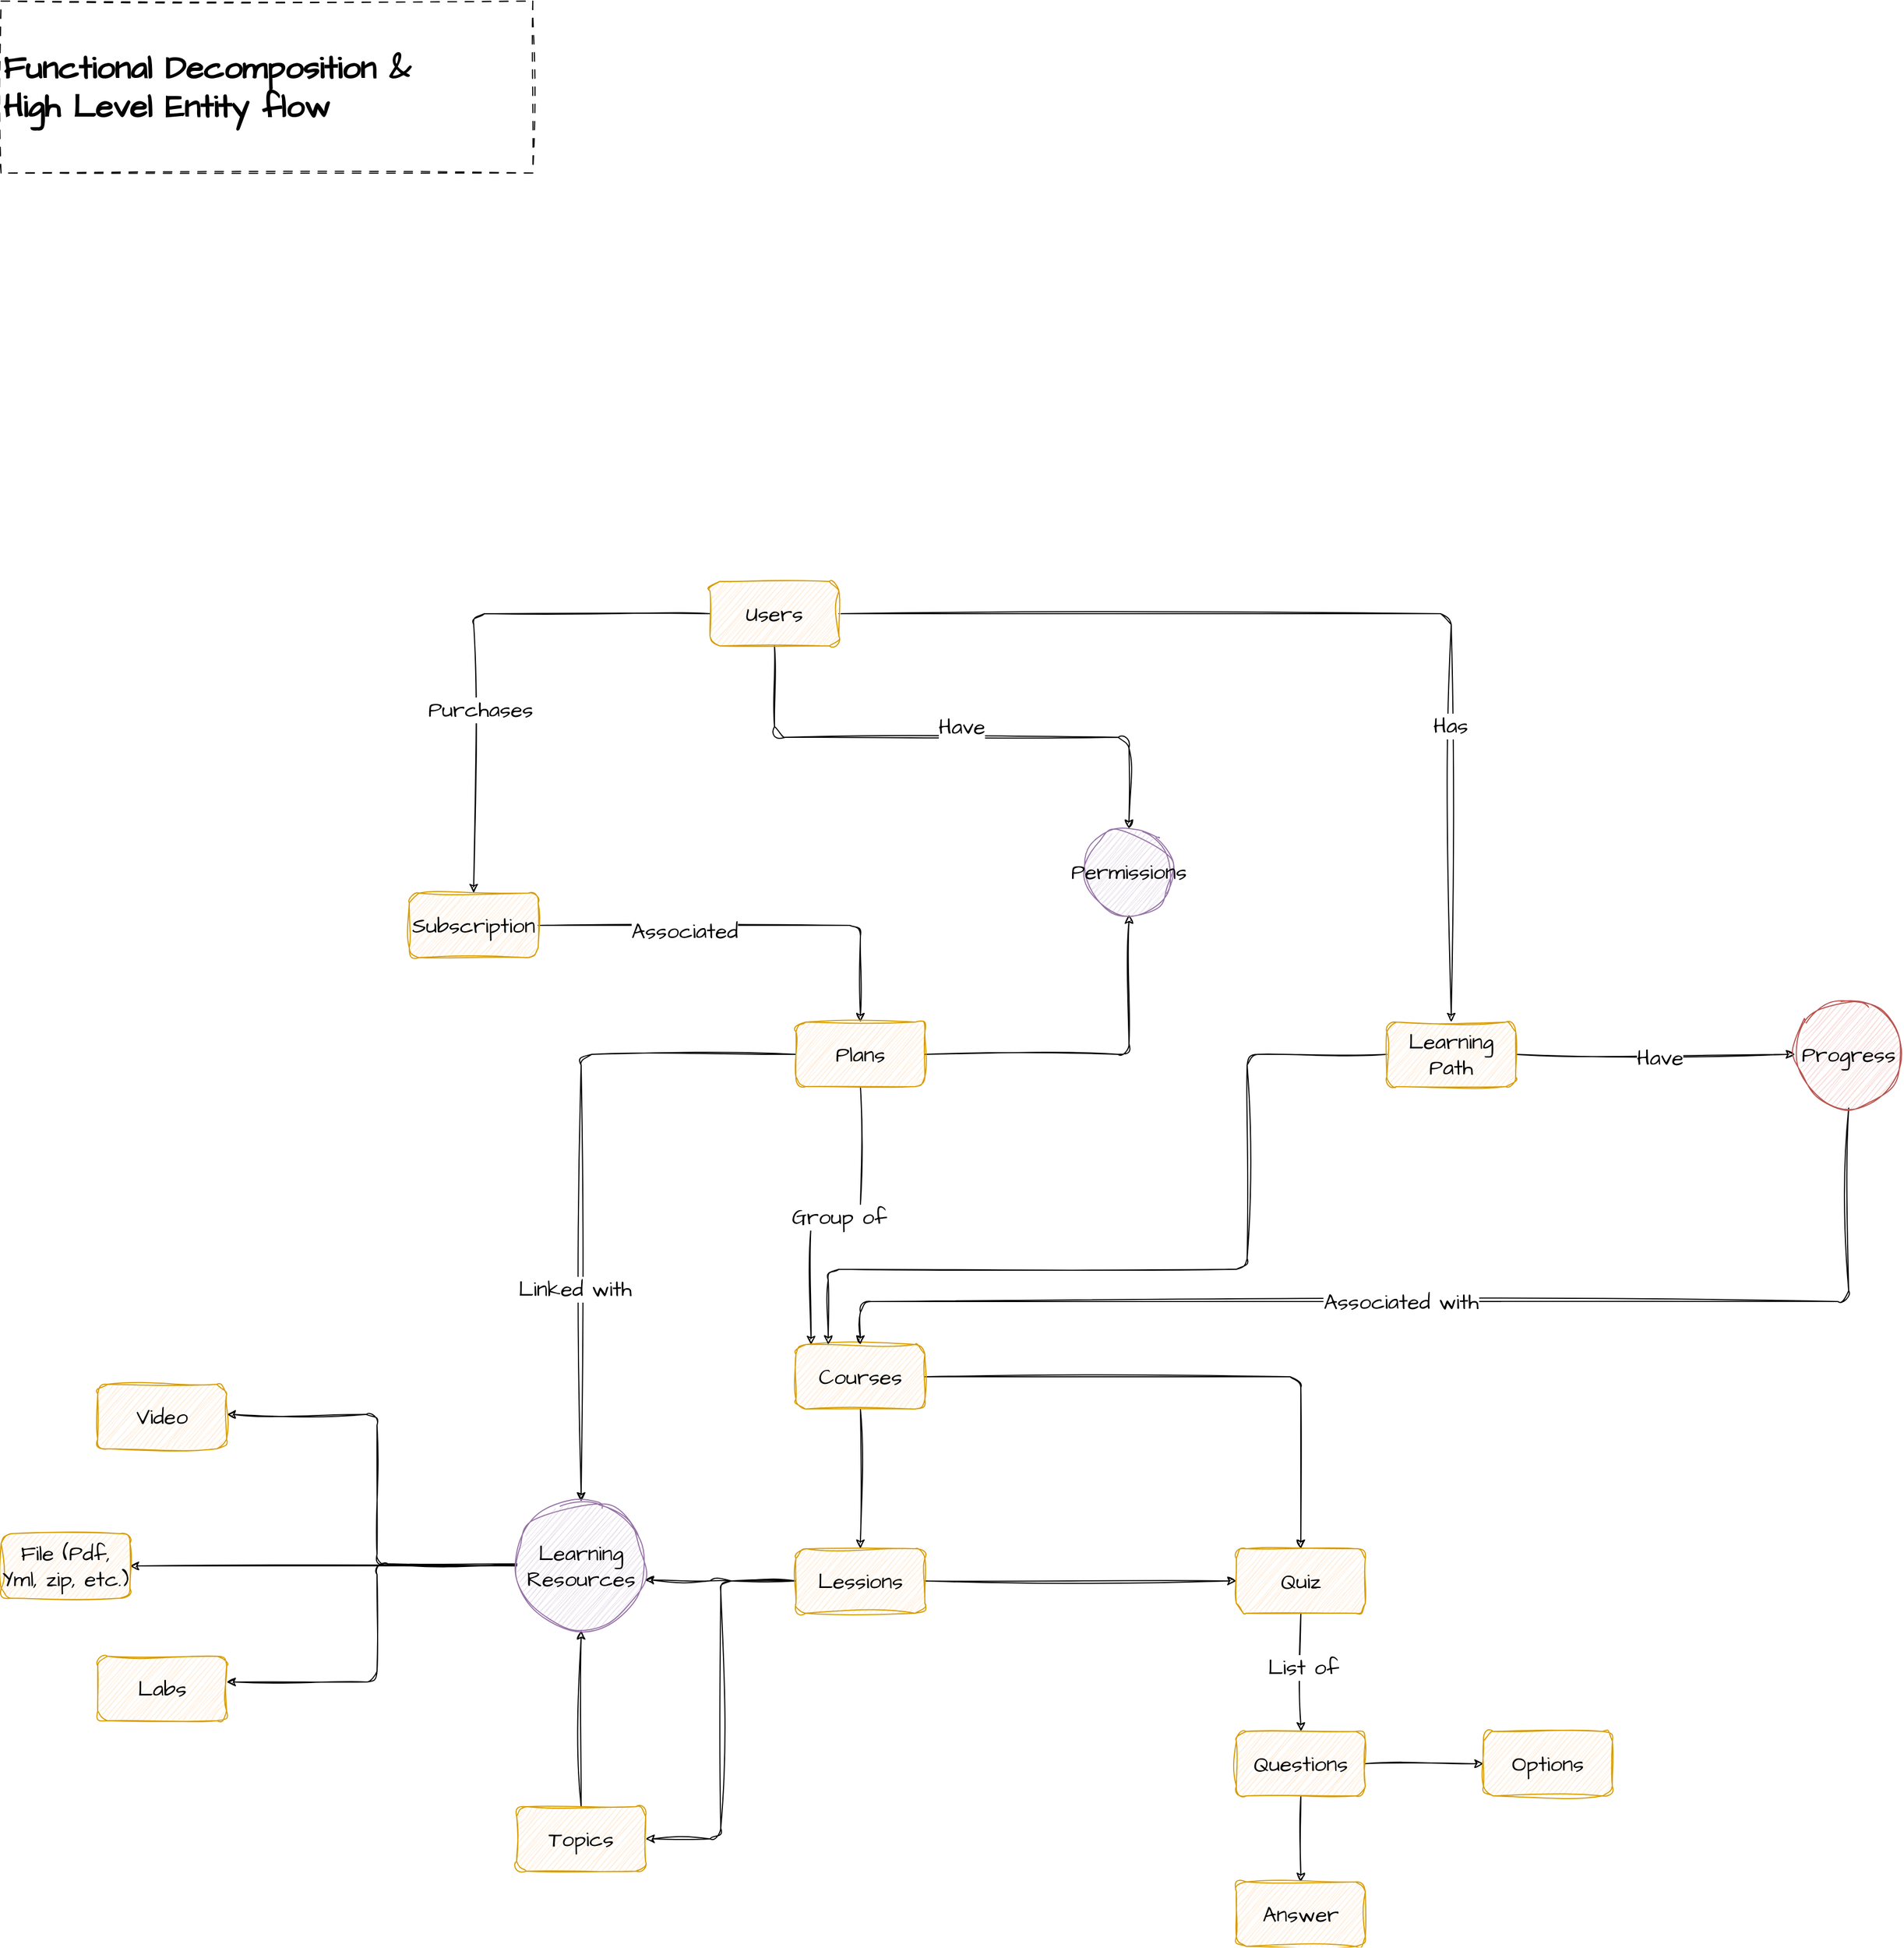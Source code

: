 <mxfile version="22.1.16" type="github">
  <diagram name="Page-1" id="ZB7aAMJd4eDQ774ikY8W">
    <mxGraphModel dx="2206" dy="2318" grid="1" gridSize="10" guides="1" tooltips="1" connect="1" arrows="1" fold="1" page="1" pageScale="1" pageWidth="850" pageHeight="1100" background="none" math="0" shadow="0">
      <root>
        <mxCell id="0" />
        <mxCell id="1" parent="0" />
        <mxCell id="tR3j2yOGs6IdBFS4nz_w-4" value="" style="edgeStyle=orthogonalEdgeStyle;rounded=1;sketch=1;hachureGap=4;jiggle=2;curveFitting=1;orthogonalLoop=1;jettySize=auto;html=1;fontFamily=Architects Daughter;fontSource=https%3A%2F%2Ffonts.googleapis.com%2Fcss%3Ffamily%3DArchitects%2BDaughter;fontSize=16;curved=0;" edge="1" parent="1" source="tR3j2yOGs6IdBFS4nz_w-1" target="tR3j2yOGs6IdBFS4nz_w-3">
          <mxGeometry relative="1" as="geometry" />
        </mxCell>
        <mxCell id="tR3j2yOGs6IdBFS4nz_w-64" value="Purchases" style="edgeLabel;html=1;align=center;verticalAlign=middle;resizable=0;points=[];fontSize=20;fontFamily=Architects Daughter;fontColor=default;" vertex="1" connectable="0" parent="tR3j2yOGs6IdBFS4nz_w-4">
          <mxGeometry x="0.286" y="6" relative="1" as="geometry">
            <mxPoint as="offset" />
          </mxGeometry>
        </mxCell>
        <mxCell id="tR3j2yOGs6IdBFS4nz_w-40" style="edgeStyle=orthogonalEdgeStyle;rounded=1;sketch=1;hachureGap=4;jiggle=2;curveFitting=1;orthogonalLoop=1;jettySize=auto;html=1;entryX=0.5;entryY=0;entryDx=0;entryDy=0;fontFamily=Architects Daughter;fontSource=https%3A%2F%2Ffonts.googleapis.com%2Fcss%3Ffamily%3DArchitects%2BDaughter;fontSize=20;fontColor=default;exitX=0.5;exitY=1;exitDx=0;exitDy=0;" edge="1" parent="1" source="tR3j2yOGs6IdBFS4nz_w-1" target="tR3j2yOGs6IdBFS4nz_w-11">
          <mxGeometry relative="1" as="geometry" />
        </mxCell>
        <mxCell id="tR3j2yOGs6IdBFS4nz_w-41" value="Have" style="edgeLabel;html=1;align=center;verticalAlign=middle;resizable=0;points=[];fontSize=20;fontFamily=Architects Daughter;fontColor=default;" vertex="1" connectable="0" parent="tR3j2yOGs6IdBFS4nz_w-40">
          <mxGeometry x="-0.34" relative="1" as="geometry">
            <mxPoint x="94" y="-10" as="offset" />
          </mxGeometry>
        </mxCell>
        <mxCell id="tR3j2yOGs6IdBFS4nz_w-62" value="" style="edgeStyle=orthogonalEdgeStyle;rounded=1;sketch=1;hachureGap=4;jiggle=2;curveFitting=1;orthogonalLoop=1;jettySize=auto;html=1;fontFamily=Architects Daughter;fontSource=https%3A%2F%2Ffonts.googleapis.com%2Fcss%3Ffamily%3DArchitects%2BDaughter;fontSize=20;fontColor=default;" edge="1" parent="1" source="tR3j2yOGs6IdBFS4nz_w-1" target="tR3j2yOGs6IdBFS4nz_w-61">
          <mxGeometry relative="1" as="geometry" />
        </mxCell>
        <mxCell id="tR3j2yOGs6IdBFS4nz_w-76" value="Has" style="edgeLabel;html=1;align=center;verticalAlign=middle;resizable=0;points=[];fontSize=20;fontFamily=Architects Daughter;fontColor=default;" vertex="1" connectable="0" parent="tR3j2yOGs6IdBFS4nz_w-62">
          <mxGeometry x="0.418" y="-1" relative="1" as="geometry">
            <mxPoint as="offset" />
          </mxGeometry>
        </mxCell>
        <mxCell id="tR3j2yOGs6IdBFS4nz_w-1" value="Users" style="rounded=1;whiteSpace=wrap;html=1;sketch=1;hachureGap=4;jiggle=2;curveFitting=1;fontFamily=Architects Daughter;fontSource=https%3A%2F%2Ffonts.googleapis.com%2Fcss%3Ffamily%3DArchitects%2BDaughter;fontSize=20;fillColor=#ffe6cc;strokeColor=#d79b00;" vertex="1" parent="1">
          <mxGeometry x="680" y="-230" width="120" height="60" as="geometry" />
        </mxCell>
        <mxCell id="tR3j2yOGs6IdBFS4nz_w-7" value="" style="edgeStyle=orthogonalEdgeStyle;rounded=1;sketch=1;hachureGap=4;jiggle=2;curveFitting=1;orthogonalLoop=1;jettySize=auto;html=1;fontFamily=Architects Daughter;fontSource=https%3A%2F%2Ffonts.googleapis.com%2Fcss%3Ffamily%3DArchitects%2BDaughter;fontSize=16;curved=0;" edge="1" parent="1" source="tR3j2yOGs6IdBFS4nz_w-3" target="tR3j2yOGs6IdBFS4nz_w-6">
          <mxGeometry relative="1" as="geometry" />
        </mxCell>
        <mxCell id="tR3j2yOGs6IdBFS4nz_w-8" value="Associated" style="edgeLabel;html=1;align=center;verticalAlign=middle;resizable=0;points=[];fontSize=20;fontFamily=Architects Daughter;" vertex="1" connectable="0" parent="tR3j2yOGs6IdBFS4nz_w-7">
          <mxGeometry x="-0.303" y="-5" relative="1" as="geometry">
            <mxPoint as="offset" />
          </mxGeometry>
        </mxCell>
        <mxCell id="tR3j2yOGs6IdBFS4nz_w-3" value="Subscription" style="rounded=1;whiteSpace=wrap;html=1;sketch=1;hachureGap=4;jiggle=2;curveFitting=1;fontFamily=Architects Daughter;fontSource=https%3A%2F%2Ffonts.googleapis.com%2Fcss%3Ffamily%3DArchitects%2BDaughter;fontSize=20;fillColor=#ffe6cc;strokeColor=#d79b00;" vertex="1" parent="1">
          <mxGeometry x="400" y="60" width="120" height="60" as="geometry" />
        </mxCell>
        <mxCell id="tR3j2yOGs6IdBFS4nz_w-12" value="" style="edgeStyle=orthogonalEdgeStyle;rounded=1;sketch=1;hachureGap=4;jiggle=2;curveFitting=1;orthogonalLoop=1;jettySize=auto;html=1;fontFamily=Architects Daughter;fontSource=https%3A%2F%2Ffonts.googleapis.com%2Fcss%3Ffamily%3DArchitects%2BDaughter;fontSize=16;curved=0;" edge="1" parent="1" source="tR3j2yOGs6IdBFS4nz_w-6" target="tR3j2yOGs6IdBFS4nz_w-11">
          <mxGeometry relative="1" as="geometry" />
        </mxCell>
        <mxCell id="tR3j2yOGs6IdBFS4nz_w-14" value="" style="edgeStyle=orthogonalEdgeStyle;rounded=1;sketch=1;hachureGap=4;jiggle=2;curveFitting=1;orthogonalLoop=1;jettySize=auto;html=1;fontFamily=Architects Daughter;fontSource=https%3A%2F%2Ffonts.googleapis.com%2Fcss%3Ffamily%3DArchitects%2BDaughter;fontSize=16;entryX=0.117;entryY=0.008;entryDx=0;entryDy=0;entryPerimeter=0;" edge="1" parent="1" source="tR3j2yOGs6IdBFS4nz_w-6" target="tR3j2yOGs6IdBFS4nz_w-13">
          <mxGeometry relative="1" as="geometry" />
        </mxCell>
        <mxCell id="tR3j2yOGs6IdBFS4nz_w-15" value="Group of" style="edgeLabel;html=1;align=center;verticalAlign=middle;resizable=0;points=[];fontSize=20;fontFamily=Architects Daughter;" vertex="1" connectable="0" parent="tR3j2yOGs6IdBFS4nz_w-14">
          <mxGeometry x="-0.024" y="1" relative="1" as="geometry">
            <mxPoint as="offset" />
          </mxGeometry>
        </mxCell>
        <mxCell id="tR3j2yOGs6IdBFS4nz_w-65" style="edgeStyle=orthogonalEdgeStyle;rounded=1;sketch=1;hachureGap=4;jiggle=2;curveFitting=1;orthogonalLoop=1;jettySize=auto;html=1;entryX=0.5;entryY=0;entryDx=0;entryDy=0;fontFamily=Architects Daughter;fontSource=https%3A%2F%2Ffonts.googleapis.com%2Fcss%3Ffamily%3DArchitects%2BDaughter;fontSize=20;fontColor=default;" edge="1" parent="1" source="tR3j2yOGs6IdBFS4nz_w-6" target="tR3j2yOGs6IdBFS4nz_w-32">
          <mxGeometry relative="1" as="geometry" />
        </mxCell>
        <mxCell id="tR3j2yOGs6IdBFS4nz_w-66" value="Linked with" style="edgeLabel;html=1;align=center;verticalAlign=middle;resizable=0;points=[];fontSize=20;fontFamily=Architects Daughter;fontColor=default;" vertex="1" connectable="0" parent="tR3j2yOGs6IdBFS4nz_w-65">
          <mxGeometry x="0.355" y="-6" relative="1" as="geometry">
            <mxPoint as="offset" />
          </mxGeometry>
        </mxCell>
        <mxCell id="tR3j2yOGs6IdBFS4nz_w-6" value="Plans" style="whiteSpace=wrap;html=1;fontSize=20;fontFamily=Architects Daughter;fillColor=#ffe6cc;strokeColor=#d79b00;rounded=1;sketch=1;hachureGap=4;jiggle=2;curveFitting=1;fontSource=https%3A%2F%2Ffonts.googleapis.com%2Fcss%3Ffamily%3DArchitects%2BDaughter;" vertex="1" parent="1">
          <mxGeometry x="760" y="180" width="120" height="60" as="geometry" />
        </mxCell>
        <mxCell id="tR3j2yOGs6IdBFS4nz_w-11" value="Permissions" style="ellipse;whiteSpace=wrap;html=1;fontSize=20;fontFamily=Architects Daughter;fillColor=#e1d5e7;strokeColor=#9673a6;rounded=1;sketch=1;hachureGap=4;jiggle=2;curveFitting=1;fontSource=https%3A%2F%2Ffonts.googleapis.com%2Fcss%3Ffamily%3DArchitects%2BDaughter;" vertex="1" parent="1">
          <mxGeometry x="1030" width="80" height="80" as="geometry" />
        </mxCell>
        <mxCell id="tR3j2yOGs6IdBFS4nz_w-21" value="" style="edgeStyle=orthogonalEdgeStyle;rounded=1;sketch=1;hachureGap=4;jiggle=2;curveFitting=1;orthogonalLoop=1;jettySize=auto;html=1;fontFamily=Architects Daughter;fontSource=https%3A%2F%2Ffonts.googleapis.com%2Fcss%3Ffamily%3DArchitects%2BDaughter;fontSize=16;" edge="1" parent="1" source="tR3j2yOGs6IdBFS4nz_w-13" target="tR3j2yOGs6IdBFS4nz_w-20">
          <mxGeometry relative="1" as="geometry" />
        </mxCell>
        <mxCell id="tR3j2yOGs6IdBFS4nz_w-30" style="edgeStyle=orthogonalEdgeStyle;rounded=1;sketch=1;hachureGap=4;jiggle=2;curveFitting=1;orthogonalLoop=1;jettySize=auto;html=1;entryX=0.5;entryY=0;entryDx=0;entryDy=0;fontFamily=Architects Daughter;fontSource=https%3A%2F%2Ffonts.googleapis.com%2Fcss%3Ffamily%3DArchitects%2BDaughter;fontSize=16;" edge="1" parent="1" source="tR3j2yOGs6IdBFS4nz_w-13" target="tR3j2yOGs6IdBFS4nz_w-28">
          <mxGeometry relative="1" as="geometry" />
        </mxCell>
        <mxCell id="tR3j2yOGs6IdBFS4nz_w-13" value="Courses" style="whiteSpace=wrap;html=1;fontSize=20;fontFamily=Architects Daughter;fillColor=#ffe6cc;strokeColor=#d79b00;rounded=1;sketch=1;hachureGap=4;jiggle=2;curveFitting=1;fontSource=https%3A%2F%2Ffonts.googleapis.com%2Fcss%3Ffamily%3DArchitects%2BDaughter;" vertex="1" parent="1">
          <mxGeometry x="760" y="480" width="120" height="60" as="geometry" />
        </mxCell>
        <mxCell id="tR3j2yOGs6IdBFS4nz_w-27" value="" style="edgeStyle=orthogonalEdgeStyle;rounded=1;sketch=1;hachureGap=4;jiggle=2;curveFitting=1;orthogonalLoop=1;jettySize=auto;html=1;fontFamily=Architects Daughter;fontSource=https%3A%2F%2Ffonts.googleapis.com%2Fcss%3Ffamily%3DArchitects%2BDaughter;fontSize=16;entryX=1;entryY=0.5;entryDx=0;entryDy=0;" edge="1" parent="1" source="tR3j2yOGs6IdBFS4nz_w-20" target="tR3j2yOGs6IdBFS4nz_w-26">
          <mxGeometry relative="1" as="geometry" />
        </mxCell>
        <mxCell id="tR3j2yOGs6IdBFS4nz_w-29" value="" style="edgeStyle=orthogonalEdgeStyle;rounded=1;sketch=1;hachureGap=4;jiggle=2;curveFitting=1;orthogonalLoop=1;jettySize=auto;html=1;fontFamily=Architects Daughter;fontSource=https%3A%2F%2Ffonts.googleapis.com%2Fcss%3Ffamily%3DArchitects%2BDaughter;fontSize=16;" edge="1" parent="1" source="tR3j2yOGs6IdBFS4nz_w-20" target="tR3j2yOGs6IdBFS4nz_w-28">
          <mxGeometry relative="1" as="geometry" />
        </mxCell>
        <mxCell id="tR3j2yOGs6IdBFS4nz_w-34" style="edgeStyle=orthogonalEdgeStyle;rounded=1;sketch=1;hachureGap=4;jiggle=2;curveFitting=1;orthogonalLoop=1;jettySize=auto;html=1;entryX=0.994;entryY=0.609;entryDx=0;entryDy=0;fontFamily=Architects Daughter;fontSource=https%3A%2F%2Ffonts.googleapis.com%2Fcss%3Ffamily%3DArchitects%2BDaughter;fontSize=16;entryPerimeter=0;" edge="1" parent="1" source="tR3j2yOGs6IdBFS4nz_w-20" target="tR3j2yOGs6IdBFS4nz_w-32">
          <mxGeometry relative="1" as="geometry" />
        </mxCell>
        <mxCell id="tR3j2yOGs6IdBFS4nz_w-20" value="Lessions" style="whiteSpace=wrap;html=1;fontSize=20;fontFamily=Architects Daughter;fillColor=#ffe6cc;strokeColor=#d79b00;rounded=1;sketch=1;hachureGap=4;jiggle=2;curveFitting=1;fontSource=https%3A%2F%2Ffonts.googleapis.com%2Fcss%3Ffamily%3DArchitects%2BDaughter;" vertex="1" parent="1">
          <mxGeometry x="760" y="670" width="120" height="60" as="geometry" />
        </mxCell>
        <mxCell id="tR3j2yOGs6IdBFS4nz_w-33" value="" style="edgeStyle=orthogonalEdgeStyle;rounded=1;sketch=1;hachureGap=4;jiggle=2;curveFitting=1;orthogonalLoop=1;jettySize=auto;html=1;fontFamily=Architects Daughter;fontSource=https%3A%2F%2Ffonts.googleapis.com%2Fcss%3Ffamily%3DArchitects%2BDaughter;fontSize=16;exitX=0.5;exitY=0;exitDx=0;exitDy=0;" edge="1" parent="1" source="tR3j2yOGs6IdBFS4nz_w-26" target="tR3j2yOGs6IdBFS4nz_w-32">
          <mxGeometry relative="1" as="geometry" />
        </mxCell>
        <mxCell id="tR3j2yOGs6IdBFS4nz_w-26" value="Topics" style="whiteSpace=wrap;html=1;fontSize=20;fontFamily=Architects Daughter;fillColor=#ffe6cc;strokeColor=#d79b00;rounded=1;sketch=1;hachureGap=4;jiggle=2;curveFitting=1;fontSource=https%3A%2F%2Ffonts.googleapis.com%2Fcss%3Ffamily%3DArchitects%2BDaughter;" vertex="1" parent="1">
          <mxGeometry x="500" y="910" width="120" height="60" as="geometry" />
        </mxCell>
        <mxCell id="tR3j2yOGs6IdBFS4nz_w-43" value="" style="edgeStyle=orthogonalEdgeStyle;rounded=1;sketch=1;hachureGap=4;jiggle=2;curveFitting=1;orthogonalLoop=1;jettySize=auto;html=1;fontFamily=Architects Daughter;fontSource=https%3A%2F%2Ffonts.googleapis.com%2Fcss%3Ffamily%3DArchitects%2BDaughter;fontSize=20;fontColor=default;" edge="1" parent="1" source="tR3j2yOGs6IdBFS4nz_w-28" target="tR3j2yOGs6IdBFS4nz_w-42">
          <mxGeometry relative="1" as="geometry" />
        </mxCell>
        <mxCell id="tR3j2yOGs6IdBFS4nz_w-44" value="List of" style="edgeLabel;html=1;align=center;verticalAlign=middle;resizable=0;points=[];fontSize=20;fontFamily=Architects Daughter;fontColor=default;" vertex="1" connectable="0" parent="tR3j2yOGs6IdBFS4nz_w-43">
          <mxGeometry x="-0.096" y="2" relative="1" as="geometry">
            <mxPoint as="offset" />
          </mxGeometry>
        </mxCell>
        <mxCell id="tR3j2yOGs6IdBFS4nz_w-28" value="Quiz" style="whiteSpace=wrap;html=1;fontSize=20;fontFamily=Architects Daughter;fillColor=#ffe6cc;strokeColor=#d79b00;rounded=1;sketch=1;hachureGap=4;jiggle=2;curveFitting=1;fontSource=https%3A%2F%2Ffonts.googleapis.com%2Fcss%3Ffamily%3DArchitects%2BDaughter;glass=0;" vertex="1" parent="1">
          <mxGeometry x="1170" y="670" width="120" height="60" as="geometry" />
        </mxCell>
        <mxCell id="tR3j2yOGs6IdBFS4nz_w-54" value="" style="edgeStyle=orthogonalEdgeStyle;rounded=1;sketch=1;hachureGap=4;jiggle=2;curveFitting=1;orthogonalLoop=1;jettySize=auto;html=1;fontFamily=Architects Daughter;fontSource=https%3A%2F%2Ffonts.googleapis.com%2Fcss%3Ffamily%3DArchitects%2BDaughter;fontSize=20;fontColor=default;" edge="1" parent="1">
          <mxGeometry relative="1" as="geometry">
            <mxPoint x="500.133" y="685.0" as="sourcePoint" />
            <mxPoint x="230" y="545.0" as="targetPoint" />
            <Array as="points">
              <mxPoint x="370" y="685" />
              <mxPoint x="370" y="545" />
            </Array>
          </mxGeometry>
        </mxCell>
        <mxCell id="tR3j2yOGs6IdBFS4nz_w-56" value="" style="edgeStyle=orthogonalEdgeStyle;rounded=1;sketch=1;hachureGap=4;jiggle=2;curveFitting=1;orthogonalLoop=1;jettySize=auto;html=1;fontFamily=Architects Daughter;fontSource=https%3A%2F%2Ffonts.googleapis.com%2Fcss%3Ffamily%3DArchitects%2BDaughter;fontSize=20;fontColor=default;" edge="1" parent="1" source="tR3j2yOGs6IdBFS4nz_w-32" target="tR3j2yOGs6IdBFS4nz_w-55">
          <mxGeometry relative="1" as="geometry" />
        </mxCell>
        <mxCell id="tR3j2yOGs6IdBFS4nz_w-58" value="" style="edgeStyle=orthogonalEdgeStyle;rounded=1;sketch=1;hachureGap=4;jiggle=2;curveFitting=1;orthogonalLoop=1;jettySize=auto;html=1;fontFamily=Architects Daughter;fontSource=https%3A%2F%2Ffonts.googleapis.com%2Fcss%3Ffamily%3DArchitects%2BDaughter;fontSize=20;fontColor=default;" edge="1" parent="1">
          <mxGeometry relative="1" as="geometry">
            <mxPoint x="500.133" y="684.0" as="sourcePoint" />
            <mxPoint x="230" y="794.0" as="targetPoint" />
            <Array as="points">
              <mxPoint x="370" y="684" />
              <mxPoint x="370" y="794" />
            </Array>
          </mxGeometry>
        </mxCell>
        <mxCell id="tR3j2yOGs6IdBFS4nz_w-32" value="Learning&lt;br&gt;Resources" style="ellipse;whiteSpace=wrap;html=1;fontSize=20;fontFamily=Architects Daughter;fillColor=#e1d5e7;strokeColor=#9673a6;rounded=1;sketch=1;hachureGap=4;jiggle=2;curveFitting=1;fontSource=https%3A%2F%2Ffonts.googleapis.com%2Fcss%3Ffamily%3DArchitects%2BDaughter;" vertex="1" parent="1">
          <mxGeometry x="500" y="626" width="120" height="120" as="geometry" />
        </mxCell>
        <mxCell id="tR3j2yOGs6IdBFS4nz_w-38" value="&lt;b style=&quot;font-size: 30px;&quot;&gt;Functional&amp;nbsp;Decomposition &amp;amp; &lt;br style=&quot;font-size: 30px;&quot;&gt;High Level Entity flow&lt;/b&gt;" style="rounded=0;whiteSpace=wrap;html=1;sketch=1;hachureGap=4;jiggle=2;curveFitting=1;fontFamily=Architects Daughter;fontSource=https%3A%2F%2Ffonts.googleapis.com%2Fcss%3Ffamily%3DArchitects%2BDaughter;fontSize=30;align=left;fillColor=none;dashed=1;dashPattern=8 8;" vertex="1" parent="1">
          <mxGeometry x="20" y="-770" width="495" height="160" as="geometry" />
        </mxCell>
        <mxCell id="tR3j2yOGs6IdBFS4nz_w-46" value="" style="edgeStyle=orthogonalEdgeStyle;rounded=1;sketch=1;hachureGap=4;jiggle=2;curveFitting=1;orthogonalLoop=1;jettySize=auto;html=1;fontFamily=Architects Daughter;fontSource=https%3A%2F%2Ffonts.googleapis.com%2Fcss%3Ffamily%3DArchitects%2BDaughter;fontSize=20;fontColor=default;" edge="1" parent="1" source="tR3j2yOGs6IdBFS4nz_w-42" target="tR3j2yOGs6IdBFS4nz_w-45">
          <mxGeometry relative="1" as="geometry" />
        </mxCell>
        <mxCell id="tR3j2yOGs6IdBFS4nz_w-48" value="" style="edgeStyle=orthogonalEdgeStyle;rounded=1;sketch=1;hachureGap=4;jiggle=2;curveFitting=1;orthogonalLoop=1;jettySize=auto;html=1;fontFamily=Architects Daughter;fontSource=https%3A%2F%2Ffonts.googleapis.com%2Fcss%3Ffamily%3DArchitects%2BDaughter;fontSize=20;fontColor=default;" edge="1" parent="1" source="tR3j2yOGs6IdBFS4nz_w-42" target="tR3j2yOGs6IdBFS4nz_w-47">
          <mxGeometry relative="1" as="geometry" />
        </mxCell>
        <mxCell id="tR3j2yOGs6IdBFS4nz_w-42" value="Questions" style="whiteSpace=wrap;html=1;fontSize=20;fontFamily=Architects Daughter;fillColor=#ffe6cc;strokeColor=#d79b00;rounded=1;sketch=1;hachureGap=4;jiggle=2;curveFitting=1;fontSource=https%3A%2F%2Ffonts.googleapis.com%2Fcss%3Ffamily%3DArchitects%2BDaughter;glass=0;" vertex="1" parent="1">
          <mxGeometry x="1170" y="840" width="120" height="60" as="geometry" />
        </mxCell>
        <mxCell id="tR3j2yOGs6IdBFS4nz_w-45" value="Options" style="whiteSpace=wrap;html=1;fontSize=20;fontFamily=Architects Daughter;fillColor=#ffe6cc;strokeColor=#d79b00;rounded=1;sketch=1;hachureGap=4;jiggle=2;curveFitting=1;fontSource=https%3A%2F%2Ffonts.googleapis.com%2Fcss%3Ffamily%3DArchitects%2BDaughter;glass=0;" vertex="1" parent="1">
          <mxGeometry x="1400" y="840" width="120" height="60" as="geometry" />
        </mxCell>
        <mxCell id="tR3j2yOGs6IdBFS4nz_w-47" value="Answer" style="whiteSpace=wrap;html=1;fontSize=20;fontFamily=Architects Daughter;fillColor=#ffe6cc;strokeColor=#d79b00;rounded=1;sketch=1;hachureGap=4;jiggle=2;curveFitting=1;fontSource=https%3A%2F%2Ffonts.googleapis.com%2Fcss%3Ffamily%3DArchitects%2BDaughter;glass=0;" vertex="1" parent="1">
          <mxGeometry x="1170" y="980" width="120" height="60" as="geometry" />
        </mxCell>
        <mxCell id="tR3j2yOGs6IdBFS4nz_w-53" value="Video" style="whiteSpace=wrap;html=1;fontSize=20;fontFamily=Architects Daughter;fillColor=#ffe6cc;strokeColor=#d79b00;rounded=1;sketch=1;hachureGap=4;jiggle=2;curveFitting=1;fontSource=https%3A%2F%2Ffonts.googleapis.com%2Fcss%3Ffamily%3DArchitects%2BDaughter;" vertex="1" parent="1">
          <mxGeometry x="110" y="517" width="120" height="60" as="geometry" />
        </mxCell>
        <mxCell id="tR3j2yOGs6IdBFS4nz_w-55" value="File (Pdf, Yml, zip, etc.)" style="whiteSpace=wrap;html=1;fontSize=20;fontFamily=Architects Daughter;fillColor=#ffe6cc;strokeColor=#d79b00;rounded=1;sketch=1;hachureGap=4;jiggle=2;curveFitting=1;fontSource=https%3A%2F%2Ffonts.googleapis.com%2Fcss%3Ffamily%3DArchitects%2BDaughter;" vertex="1" parent="1">
          <mxGeometry x="20" y="656" width="120" height="60" as="geometry" />
        </mxCell>
        <mxCell id="tR3j2yOGs6IdBFS4nz_w-57" value="Labs" style="whiteSpace=wrap;html=1;fontSize=20;fontFamily=Architects Daughter;fillColor=#ffe6cc;strokeColor=#d79b00;rounded=1;sketch=1;hachureGap=4;jiggle=2;curveFitting=1;fontSource=https%3A%2F%2Ffonts.googleapis.com%2Fcss%3Ffamily%3DArchitects%2BDaughter;" vertex="1" parent="1">
          <mxGeometry x="110" y="770" width="120" height="60" as="geometry" />
        </mxCell>
        <mxCell id="tR3j2yOGs6IdBFS4nz_w-63" style="edgeStyle=orthogonalEdgeStyle;rounded=1;sketch=1;hachureGap=4;jiggle=2;curveFitting=1;orthogonalLoop=1;jettySize=auto;html=1;entryX=0.25;entryY=0;entryDx=0;entryDy=0;fontFamily=Architects Daughter;fontSource=https%3A%2F%2Ffonts.googleapis.com%2Fcss%3Ffamily%3DArchitects%2BDaughter;fontSize=20;fontColor=default;" edge="1" parent="1" source="tR3j2yOGs6IdBFS4nz_w-61" target="tR3j2yOGs6IdBFS4nz_w-13">
          <mxGeometry relative="1" as="geometry">
            <Array as="points">
              <mxPoint x="1180" y="210" />
              <mxPoint x="1180" y="410" />
              <mxPoint x="790" y="410" />
            </Array>
          </mxGeometry>
        </mxCell>
        <mxCell id="tR3j2yOGs6IdBFS4nz_w-70" value="" style="edgeStyle=orthogonalEdgeStyle;rounded=1;sketch=1;hachureGap=4;jiggle=2;curveFitting=1;orthogonalLoop=1;jettySize=auto;html=1;fontFamily=Architects Daughter;fontSource=https%3A%2F%2Ffonts.googleapis.com%2Fcss%3Ffamily%3DArchitects%2BDaughter;fontSize=20;fontColor=default;" edge="1" parent="1" source="tR3j2yOGs6IdBFS4nz_w-61" target="tR3j2yOGs6IdBFS4nz_w-69">
          <mxGeometry relative="1" as="geometry" />
        </mxCell>
        <mxCell id="tR3j2yOGs6IdBFS4nz_w-77" value="Have" style="edgeLabel;html=1;align=center;verticalAlign=middle;resizable=0;points=[];fontSize=20;fontFamily=Architects Daughter;fontColor=default;" vertex="1" connectable="0" parent="tR3j2yOGs6IdBFS4nz_w-70">
          <mxGeometry x="0.037" y="-3" relative="1" as="geometry">
            <mxPoint x="-1" as="offset" />
          </mxGeometry>
        </mxCell>
        <mxCell id="tR3j2yOGs6IdBFS4nz_w-61" value="Learning Path" style="rounded=1;whiteSpace=wrap;html=1;sketch=1;hachureGap=4;jiggle=2;curveFitting=1;fontFamily=Architects Daughter;fontSource=https%3A%2F%2Ffonts.googleapis.com%2Fcss%3Ffamily%3DArchitects%2BDaughter;fontSize=20;fillColor=#ffe6cc;strokeColor=#d79b00;" vertex="1" parent="1">
          <mxGeometry x="1310" y="180" width="120" height="60" as="geometry" />
        </mxCell>
        <mxCell id="tR3j2yOGs6IdBFS4nz_w-73" style="edgeStyle=orthogonalEdgeStyle;rounded=1;sketch=1;hachureGap=4;jiggle=2;curveFitting=1;orthogonalLoop=1;jettySize=auto;html=1;entryX=0.5;entryY=0;entryDx=0;entryDy=0;fontFamily=Architects Daughter;fontSource=https%3A%2F%2Ffonts.googleapis.com%2Fcss%3Ffamily%3DArchitects%2BDaughter;fontSize=20;fontColor=default;exitX=0.5;exitY=1;exitDx=0;exitDy=0;" edge="1" parent="1" source="tR3j2yOGs6IdBFS4nz_w-69" target="tR3j2yOGs6IdBFS4nz_w-13">
          <mxGeometry relative="1" as="geometry">
            <Array as="points">
              <mxPoint x="1740" y="440" />
              <mxPoint x="820" y="440" />
            </Array>
          </mxGeometry>
        </mxCell>
        <mxCell id="tR3j2yOGs6IdBFS4nz_w-74" value="Associated with" style="edgeLabel;html=1;align=center;verticalAlign=middle;resizable=0;points=[];fontSize=20;fontFamily=Architects Daughter;fontColor=default;" vertex="1" connectable="0" parent="tR3j2yOGs6IdBFS4nz_w-73">
          <mxGeometry x="0.048" relative="1" as="geometry">
            <mxPoint as="offset" />
          </mxGeometry>
        </mxCell>
        <mxCell id="tR3j2yOGs6IdBFS4nz_w-69" value="Progress" style="ellipse;whiteSpace=wrap;html=1;fontSize=20;fontFamily=Architects Daughter;fillColor=#f8cecc;strokeColor=#b85450;rounded=1;sketch=1;hachureGap=4;jiggle=2;curveFitting=1;fontSource=https%3A%2F%2Ffonts.googleapis.com%2Fcss%3Ffamily%3DArchitects%2BDaughter;" vertex="1" parent="1">
          <mxGeometry x="1690" y="160" width="100" height="100" as="geometry" />
        </mxCell>
      </root>
    </mxGraphModel>
  </diagram>
</mxfile>
